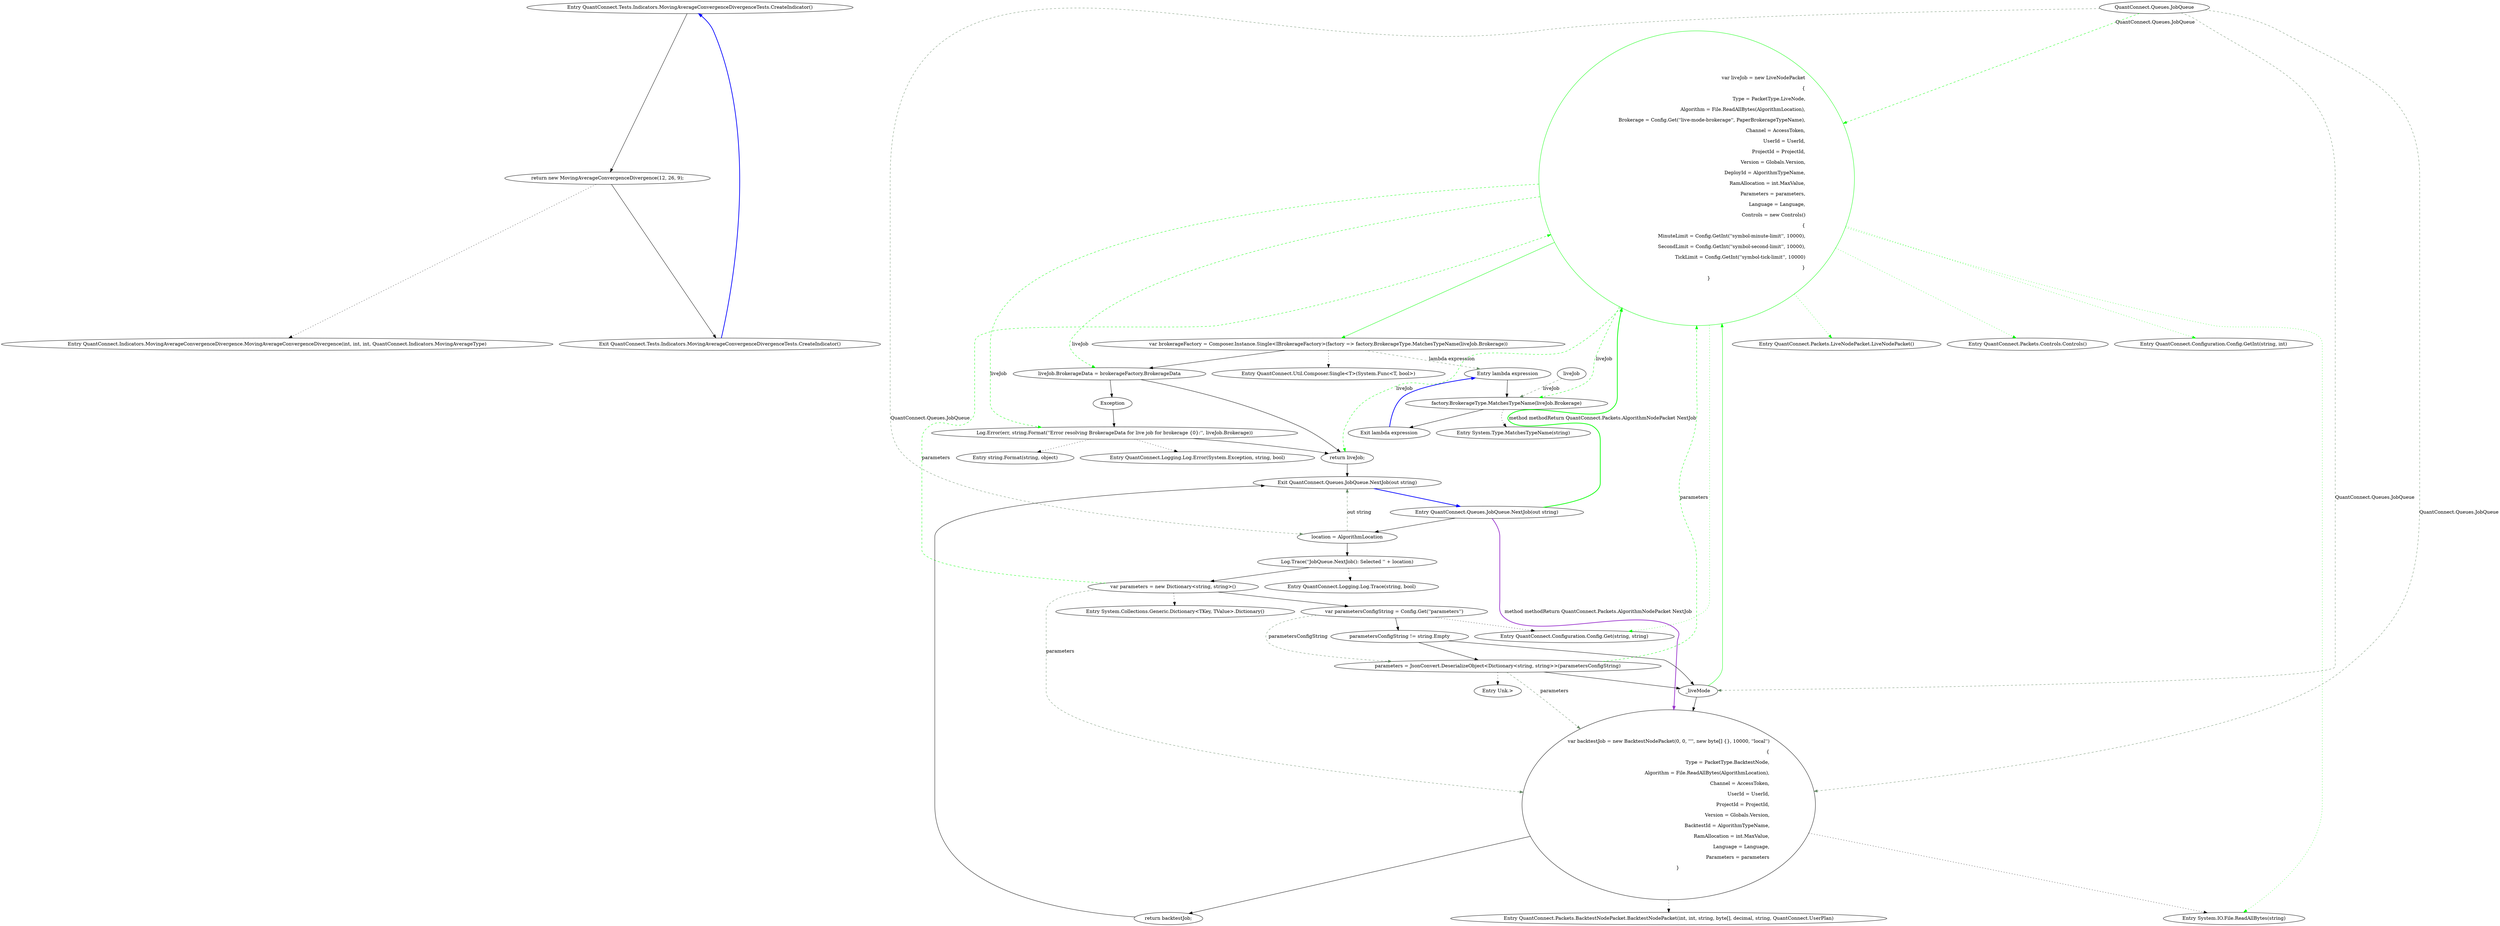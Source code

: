 digraph  {
n0 [label="Entry QuantConnect.Tests.Indicators.MovingAverageConvergenceDivergenceTests.CreateIndicator()", span="24-24", cluster="QuantConnect.Tests.Indicators.MovingAverageConvergenceDivergenceTests.CreateIndicator()"];
n1 [label="return new MovingAverageConvergenceDivergence(12, 26, 9);", span="26-26", cluster="QuantConnect.Tests.Indicators.MovingAverageConvergenceDivergenceTests.CreateIndicator()"];
n2 [label="Exit QuantConnect.Tests.Indicators.MovingAverageConvergenceDivergenceTests.CreateIndicator()", span="24-24", cluster="QuantConnect.Tests.Indicators.MovingAverageConvergenceDivergenceTests.CreateIndicator()"];
n3 [label="Entry QuantConnect.Indicators.MovingAverageConvergenceDivergence.MovingAverageConvergenceDivergence(int, int, int, QuantConnect.Indicators.MovingAverageType)", span="62-62", cluster="QuantConnect.Indicators.MovingAverageConvergenceDivergence.MovingAverageConvergenceDivergence(int, int, int, QuantConnect.Indicators.MovingAverageType)"];
d10 [label="var liveJob = new LiveNodePacket\r\n                {\r\n                    Type = PacketType.LiveNode,\r\n                    Algorithm = File.ReadAllBytes(AlgorithmLocation),\r\n                    Brokerage = Config.Get(''live-mode-brokerage'', PaperBrokerageTypeName),\r\n                    Channel = AccessToken,\r\n                    UserId = UserId,\r\n                    ProjectId = ProjectId,\r\n                    Version = Globals.Version,\r\n                    DeployId = AlgorithmTypeName,\r\n                    RamAllocation = int.MaxValue,\r\n                    Parameters = parameters,\r\n                    Language = Language,\r\n                    Controls = new Controls()\r\n                    {\r\n                        MinuteLimit = Config.GetInt(''symbol-minute-limit'', 10000),\r\n                        SecondLimit = Config.GetInt(''symbol-second-limit'', 10000),\r\n                        TickLimit = Config.GetInt(''symbol-tick-limit'', 10000)\r\n                    }\r\n                }", span="82-101", cluster="QuantConnect.Queues.JobQueue.NextJob(out string)", color=green, community=0];
d41 [label="QuantConnect.Queues.JobQueue", span=""];
d2 [label="Entry QuantConnect.Queues.JobQueue.NextJob(out string)", span="66-66", cluster="QuantConnect.Queues.JobQueue.NextJob(out string)"];
d5 [label="var parameters = new Dictionary<string, string>()", span="72-72", cluster="QuantConnect.Queues.JobQueue.NextJob(out string)"];
d8 [label="parameters = JsonConvert.DeserializeObject<Dictionary<string, string>>(parametersConfigString)", span="76-76", cluster="QuantConnect.Queues.JobQueue.NextJob(out string)"];
d9 [label=_liveMode, span="80-80", cluster="QuantConnect.Queues.JobQueue.NextJob(out string)"];
d11 [label="var brokerageFactory = Composer.Instance.Single<IBrokerageFactory>(factory => factory.BrokerageType.MatchesTypeName(liveJob.Brokerage))", span="106-106", cluster="QuantConnect.Queues.JobQueue.NextJob(out string)"];
d23 [label="Entry QuantConnect.Packets.LiveNodePacket.LiveNodePacket()", span="47-47", cluster="QuantConnect.Packets.LiveNodePacket.LiveNodePacket()"];
d24 [label="Entry System.IO.File.ReadAllBytes(string)", span="0-0", cluster="System.IO.File.ReadAllBytes(string)"];
d21 [label="Entry QuantConnect.Configuration.Config.Get(string, string)", span="90-90", cluster="QuantConnect.Configuration.Config.Get(string, string)"];
d25 [label="Entry QuantConnect.Packets.Controls.Controls()", span="46-46", cluster="QuantConnect.Packets.Controls.Controls()"];
d26 [label="Entry QuantConnect.Configuration.Config.GetInt(string, int)", span="152-152", cluster="QuantConnect.Configuration.Config.GetInt(string, int)"];
d32 [label="factory.BrokerageType.MatchesTypeName(liveJob.Brokerage)", span="106-106", cluster="lambda expression"];
d12 [label="liveJob.BrokerageData = brokerageFactory.BrokerageData", span="107-107", cluster="QuantConnect.Queues.JobQueue.NextJob(out string)"];
d14 [label="Log.Error(err, string.Format(''Error resolving BrokerageData for live job for brokerage {0}:'', liveJob.Brokerage))", span="111-111", cluster="QuantConnect.Queues.JobQueue.NextJob(out string)"];
d15 [label="return liveJob;", span="114-114", cluster="QuantConnect.Queues.JobQueue.NextJob(out string)"];
d3 [label="location = AlgorithmLocation", span="68-68", cluster="QuantConnect.Queues.JobQueue.NextJob(out string)"];
d16 [label="var backtestJob = new BacktestNodePacket(0, 0, '''', new byte[] {}, 10000, ''local'')\r\n            {\r\n                Type = PacketType.BacktestNode,\r\n                Algorithm = File.ReadAllBytes(AlgorithmLocation),\r\n                Channel = AccessToken,\r\n                UserId = UserId,\r\n                ProjectId = ProjectId,\r\n                Version = Globals.Version,\r\n                BacktestId = AlgorithmTypeName,\r\n                RamAllocation = int.MaxValue,\r\n                Language = Language,\r\n                Parameters = parameters\r\n            }", span="118-130", cluster="QuantConnect.Queues.JobQueue.NextJob(out string)"];
d18 [label="Exit QuantConnect.Queues.JobQueue.NextJob(out string)", span="66-66", cluster="QuantConnect.Queues.JobQueue.NextJob(out string)"];
d4 [label="Log.Trace(''JobQueue.NextJob(): Selected '' + location)", span="69-69", cluster="QuantConnect.Queues.JobQueue.NextJob(out string)"];
d6 [label="var parametersConfigString = Config.Get(''parameters'')", span="73-73", cluster="QuantConnect.Queues.JobQueue.NextJob(out string)"];
d20 [label="Entry System.Collections.Generic.Dictionary<TKey, TValue>.Dictionary()", span="0-0", cluster="System.Collections.Generic.Dictionary<TKey, TValue>.Dictionary()"];
d7 [label="parametersConfigString != string.Empty", span="74-74", cluster="QuantConnect.Queues.JobQueue.NextJob(out string)"];
d22 [label="Entry Unk.>", span="", cluster="Unk.>"];
d27 [label="Entry QuantConnect.Util.Composer.Single<T>(System.Func<T, bool>)", span="60-60", cluster="QuantConnect.Util.Composer.Single<T>(System.Func<T, bool>)"];
d31 [label="Entry lambda expression", span="106-106", cluster="lambda expression"];
d42 [label=liveJob, span=""];
d33 [label="Exit lambda expression", span="106-106", cluster="lambda expression"];
d34 [label="Entry System.Type.MatchesTypeName(string)", span="512-512", cluster="System.Type.MatchesTypeName(string)"];
d13 [label=Exception, span="109-109", cluster="QuantConnect.Queues.JobQueue.NextJob(out string)"];
d28 [label="Entry string.Format(string, object)", span="0-0", cluster="string.Format(string, object)"];
d29 [label="Entry QuantConnect.Logging.Log.Error(System.Exception, string, bool)", span="98-98", cluster="QuantConnect.Logging.Log.Error(System.Exception, string, bool)"];
d17 [label="return backtestJob;", span="132-132", cluster="QuantConnect.Queues.JobQueue.NextJob(out string)"];
d30 [label="Entry QuantConnect.Packets.BacktestNodePacket.BacktestNodePacket(int, int, string, byte[], decimal, string, QuantConnect.UserPlan)", span="81-81", cluster="QuantConnect.Packets.BacktestNodePacket.BacktestNodePacket(int, int, string, byte[], decimal, string, QuantConnect.UserPlan)"];
d19 [label="Entry QuantConnect.Logging.Log.Trace(string, bool)", span="106-106", cluster="QuantConnect.Logging.Log.Trace(string, bool)"];
n0 -> n1  [key=0, style=solid];
n1 -> n2  [key=0, style=solid];
n1 -> n3  [key=2, style=dotted];
n2 -> n0  [key=0, style=bold, color=blue];
d10 -> d11  [key=0, style=solid, color=green];
d10 -> d23  [key=2, style=dotted, color=green];
d10 -> d24  [key=2, style=dotted, color=green];
d10 -> d21  [key=2, style=dotted, color=green];
d10 -> d25  [key=2, style=dotted, color=green];
d10 -> d26  [key=2, style=dotted, color=green];
d10 -> d32  [key=1, style=dashed, color=green, label=liveJob];
d10 -> d12  [key=1, style=dashed, color=green, label=liveJob];
d10 -> d14  [key=1, style=dashed, color=green, label=liveJob];
d10 -> d15  [key=1, style=dashed, color=green, label=liveJob];
d41 -> d10  [key=1, style=dashed, color=green, label="QuantConnect.Queues.JobQueue"];
d41 -> d3  [key=1, style=dashed, color=darkseagreen4, label="QuantConnect.Queues.JobQueue"];
d41 -> d9  [key=1, style=dashed, color=darkseagreen4, label="QuantConnect.Queues.JobQueue"];
d41 -> d16  [key=1, style=dashed, color=darkseagreen4, label="QuantConnect.Queues.JobQueue"];
d2 -> d10  [key=3, color=green, style=bold, label="method methodReturn QuantConnect.Packets.AlgorithmNodePacket NextJob"];
d2 -> d3  [key=0, style=solid];
d2 -> d16  [key=3, color=darkorchid, style=bold, label="method methodReturn QuantConnect.Packets.AlgorithmNodePacket NextJob"];
d5 -> d10  [key=1, style=dashed, color=green, label=parameters];
d5 -> d6  [key=0, style=solid];
d5 -> d20  [key=2, style=dotted];
d5 -> d16  [key=1, style=dashed, color=darkseagreen4, label=parameters];
d8 -> d10  [key=1, style=dashed, color=green, label=parameters];
d8 -> d9  [key=0, style=solid];
d8 -> d22  [key=2, style=dotted];
d8 -> d16  [key=1, style=dashed, color=darkseagreen4, label=parameters];
d9 -> d10  [key=0, style=solid, color=green];
d9 -> d16  [key=0, style=solid];
d11 -> d12  [key=0, style=solid];
d11 -> d27  [key=2, style=dotted];
d11 -> d31  [key=1, style=dashed, color=darkseagreen4, label="lambda expression"];
d32 -> d33  [key=0, style=solid];
d32 -> d34  [key=2, style=dotted];
d12 -> d13  [key=0, style=solid];
d12 -> d15  [key=0, style=solid];
d14 -> d15  [key=0, style=solid];
d14 -> d28  [key=2, style=dotted];
d14 -> d29  [key=2, style=dotted];
d15 -> d18  [key=0, style=solid];
d3 -> d4  [key=0, style=solid];
d3 -> d18  [key=1, style=dashed, color=darkseagreen4, label="out string"];
d16 -> d24  [key=2, style=dotted];
d16 -> d17  [key=0, style=solid];
d16 -> d30  [key=2, style=dotted];
d18 -> d2  [key=0, style=bold, color=blue];
d4 -> d5  [key=0, style=solid];
d4 -> d19  [key=2, style=dotted];
d6 -> d8  [key=1, style=dashed, color=darkseagreen4, label=parametersConfigString];
d6 -> d21  [key=2, style=dotted];
d6 -> d7  [key=0, style=solid];
d7 -> d8  [key=0, style=solid];
d7 -> d9  [key=0, style=solid];
d31 -> d32  [key=0, style=solid];
d42 -> d32  [key=1, style=dashed, color=darkseagreen4, label=liveJob];
d33 -> d31  [key=0, style=bold, color=blue];
d13 -> d14  [key=0, style=solid];
d17 -> d18  [key=0, style=solid];
}
